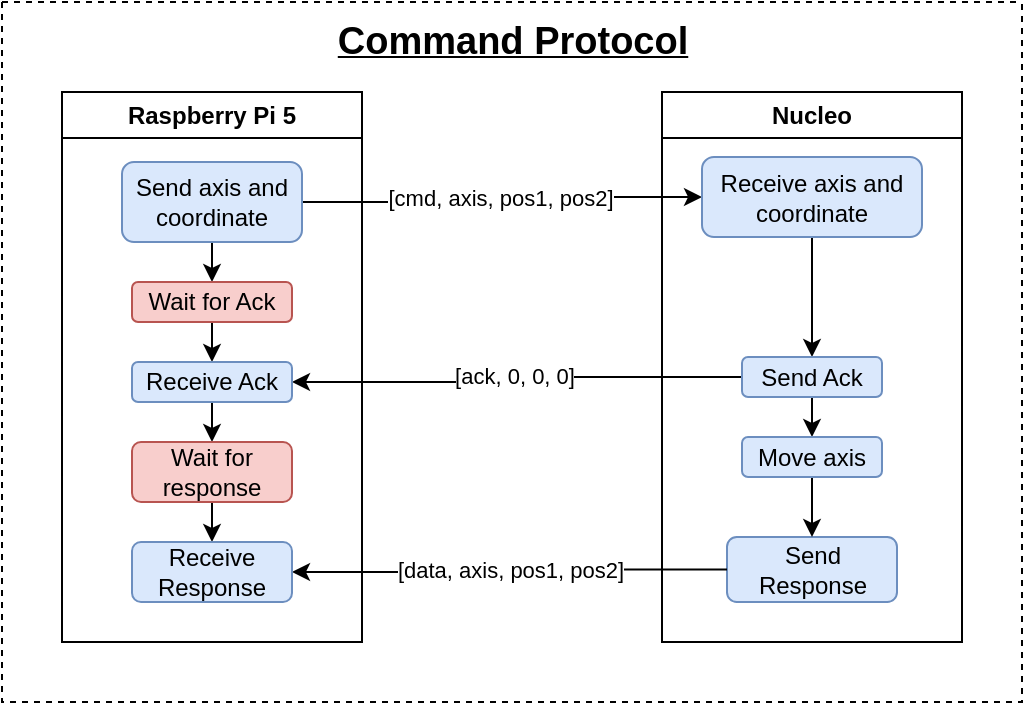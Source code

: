 <mxfile version="24.8.4">
  <diagram id="eYNzjvLGSIcZdauwiKQk" name="Page-1">
    <mxGraphModel dx="1434" dy="858" grid="1" gridSize="10" guides="1" tooltips="1" connect="1" arrows="1" fold="1" page="1" pageScale="1" pageWidth="850" pageHeight="1100" math="0" shadow="0">
      <root>
        <mxCell id="0" />
        <mxCell id="1" parent="0" />
        <mxCell id="KxbTWqHgd2pm1oiI6Raj-2" value="Raspberry Pi 5" style="swimlane;whiteSpace=wrap;html=1;container=0;" vertex="1" parent="1">
          <mxGeometry x="190" y="145" width="150" height="275" as="geometry" />
        </mxCell>
        <mxCell id="KxbTWqHgd2pm1oiI6Raj-3" value="Nucleo" style="swimlane;whiteSpace=wrap;html=1;container=0;" vertex="1" parent="1">
          <mxGeometry x="490" y="145" width="150" height="275" as="geometry" />
        </mxCell>
        <mxCell id="KxbTWqHgd2pm1oiI6Raj-4" value="Send Response" style="rounded=1;whiteSpace=wrap;html=1;fillColor=#dae8fc;strokeColor=#6c8ebf;" vertex="1" parent="KxbTWqHgd2pm1oiI6Raj-3">
          <mxGeometry x="32.5" y="222.5" width="85" height="32.5" as="geometry" />
        </mxCell>
        <mxCell id="KxbTWqHgd2pm1oiI6Raj-5" style="edgeStyle=orthogonalEdgeStyle;rounded=0;orthogonalLoop=1;jettySize=auto;html=1;exitX=1;exitY=0.5;exitDx=0;exitDy=0;entryX=0;entryY=0.5;entryDx=0;entryDy=0;" edge="1" parent="1" source="KxbTWqHgd2pm1oiI6Raj-12" target="KxbTWqHgd2pm1oiI6Raj-21">
          <mxGeometry relative="1" as="geometry" />
        </mxCell>
        <mxCell id="KxbTWqHgd2pm1oiI6Raj-6" value="[cmd, axis, pos1, pos2]" style="edgeLabel;html=1;align=center;verticalAlign=middle;resizable=0;points=[];" vertex="1" connectable="0" parent="KxbTWqHgd2pm1oiI6Raj-5">
          <mxGeometry x="0.093" y="-1" relative="1" as="geometry">
            <mxPoint x="-9" y="-1" as="offset" />
          </mxGeometry>
        </mxCell>
        <mxCell id="KxbTWqHgd2pm1oiI6Raj-7" style="edgeStyle=orthogonalEdgeStyle;rounded=0;orthogonalLoop=1;jettySize=auto;html=1;exitX=0;exitY=0.5;exitDx=0;exitDy=0;entryX=1;entryY=0.5;entryDx=0;entryDy=0;" edge="1" parent="1" source="KxbTWqHgd2pm1oiI6Raj-23" target="KxbTWqHgd2pm1oiI6Raj-16">
          <mxGeometry relative="1" as="geometry" />
        </mxCell>
        <mxCell id="KxbTWqHgd2pm1oiI6Raj-8" value="[ack, 0, 0, 0]" style="edgeLabel;html=1;align=center;verticalAlign=middle;resizable=0;points=[];" vertex="1" connectable="0" parent="KxbTWqHgd2pm1oiI6Raj-7">
          <mxGeometry x="0.004" relative="1" as="geometry">
            <mxPoint x="-2" y="-2" as="offset" />
          </mxGeometry>
        </mxCell>
        <mxCell id="KxbTWqHgd2pm1oiI6Raj-9" style="edgeStyle=orthogonalEdgeStyle;rounded=0;orthogonalLoop=1;jettySize=auto;html=1;exitX=0;exitY=0.5;exitDx=0;exitDy=0;entryX=1;entryY=0.5;entryDx=0;entryDy=0;" edge="1" parent="1" source="KxbTWqHgd2pm1oiI6Raj-4" target="KxbTWqHgd2pm1oiI6Raj-19">
          <mxGeometry relative="1" as="geometry" />
        </mxCell>
        <mxCell id="KxbTWqHgd2pm1oiI6Raj-10" value="[data, axis, pos1, pos2]" style="edgeLabel;html=1;align=center;verticalAlign=middle;resizable=0;points=[];" vertex="1" connectable="0" parent="KxbTWqHgd2pm1oiI6Raj-9">
          <mxGeometry x="-0.031" y="-1" relative="1" as="geometry">
            <mxPoint x="-3" y="1" as="offset" />
          </mxGeometry>
        </mxCell>
        <mxCell id="KxbTWqHgd2pm1oiI6Raj-11" style="edgeStyle=orthogonalEdgeStyle;rounded=0;orthogonalLoop=1;jettySize=auto;html=1;exitX=0.5;exitY=1;exitDx=0;exitDy=0;entryX=0.5;entryY=0;entryDx=0;entryDy=0;" edge="1" parent="1" source="KxbTWqHgd2pm1oiI6Raj-12" target="KxbTWqHgd2pm1oiI6Raj-14">
          <mxGeometry relative="1" as="geometry" />
        </mxCell>
        <mxCell id="KxbTWqHgd2pm1oiI6Raj-12" value="Send axis and coordinate" style="rounded=1;whiteSpace=wrap;html=1;fillColor=#dae8fc;strokeColor=#6c8ebf;" vertex="1" parent="1">
          <mxGeometry x="220" y="180" width="90" height="40" as="geometry" />
        </mxCell>
        <mxCell id="KxbTWqHgd2pm1oiI6Raj-13" style="edgeStyle=orthogonalEdgeStyle;rounded=0;orthogonalLoop=1;jettySize=auto;html=1;exitX=0.5;exitY=1;exitDx=0;exitDy=0;entryX=0.5;entryY=0;entryDx=0;entryDy=0;" edge="1" parent="1" source="KxbTWqHgd2pm1oiI6Raj-14" target="KxbTWqHgd2pm1oiI6Raj-16">
          <mxGeometry relative="1" as="geometry" />
        </mxCell>
        <mxCell id="KxbTWqHgd2pm1oiI6Raj-14" value="Wait for Ack" style="rounded=1;whiteSpace=wrap;html=1;fillColor=#f8cecc;strokeColor=#b85450;" vertex="1" parent="1">
          <mxGeometry x="225" y="240" width="80" height="20" as="geometry" />
        </mxCell>
        <mxCell id="KxbTWqHgd2pm1oiI6Raj-15" style="edgeStyle=orthogonalEdgeStyle;rounded=0;orthogonalLoop=1;jettySize=auto;html=1;exitX=0.5;exitY=1;exitDx=0;exitDy=0;entryX=0.5;entryY=0;entryDx=0;entryDy=0;" edge="1" parent="1" source="KxbTWqHgd2pm1oiI6Raj-16" target="KxbTWqHgd2pm1oiI6Raj-18">
          <mxGeometry relative="1" as="geometry" />
        </mxCell>
        <mxCell id="KxbTWqHgd2pm1oiI6Raj-16" value="Receive Ack" style="rounded=1;whiteSpace=wrap;html=1;fillColor=#dae8fc;strokeColor=#6c8ebf;" vertex="1" parent="1">
          <mxGeometry x="225" y="280" width="80" height="20" as="geometry" />
        </mxCell>
        <mxCell id="KxbTWqHgd2pm1oiI6Raj-17" style="edgeStyle=orthogonalEdgeStyle;rounded=0;orthogonalLoop=1;jettySize=auto;html=1;exitX=0.5;exitY=1;exitDx=0;exitDy=0;entryX=0.5;entryY=0;entryDx=0;entryDy=0;" edge="1" parent="1" source="KxbTWqHgd2pm1oiI6Raj-18" target="KxbTWqHgd2pm1oiI6Raj-19">
          <mxGeometry relative="1" as="geometry" />
        </mxCell>
        <mxCell id="KxbTWqHgd2pm1oiI6Raj-18" value="Wait for response" style="rounded=1;whiteSpace=wrap;html=1;fillColor=#f8cecc;strokeColor=#b85450;" vertex="1" parent="1">
          <mxGeometry x="225" y="320" width="80" height="30" as="geometry" />
        </mxCell>
        <mxCell id="KxbTWqHgd2pm1oiI6Raj-19" value="Receive Response" style="rounded=1;whiteSpace=wrap;html=1;fillColor=#dae8fc;strokeColor=#6c8ebf;" vertex="1" parent="1">
          <mxGeometry x="225" y="370" width="80" height="30" as="geometry" />
        </mxCell>
        <mxCell id="KxbTWqHgd2pm1oiI6Raj-20" style="edgeStyle=orthogonalEdgeStyle;rounded=0;orthogonalLoop=1;jettySize=auto;html=1;exitX=0.5;exitY=1;exitDx=0;exitDy=0;entryX=0.5;entryY=0;entryDx=0;entryDy=0;" edge="1" parent="1" source="KxbTWqHgd2pm1oiI6Raj-21" target="KxbTWqHgd2pm1oiI6Raj-23">
          <mxGeometry relative="1" as="geometry" />
        </mxCell>
        <mxCell id="KxbTWqHgd2pm1oiI6Raj-21" value="Receive axis and coordinate" style="rounded=1;whiteSpace=wrap;html=1;fillColor=#dae8fc;strokeColor=#6c8ebf;" vertex="1" parent="1">
          <mxGeometry x="510" y="177.5" width="110" height="40" as="geometry" />
        </mxCell>
        <mxCell id="KxbTWqHgd2pm1oiI6Raj-22" style="edgeStyle=orthogonalEdgeStyle;rounded=0;orthogonalLoop=1;jettySize=auto;html=1;exitX=0.5;exitY=1;exitDx=0;exitDy=0;entryX=0.5;entryY=0;entryDx=0;entryDy=0;" edge="1" parent="1" source="KxbTWqHgd2pm1oiI6Raj-23" target="KxbTWqHgd2pm1oiI6Raj-25">
          <mxGeometry relative="1" as="geometry" />
        </mxCell>
        <mxCell id="KxbTWqHgd2pm1oiI6Raj-23" value="Send Ack" style="rounded=1;whiteSpace=wrap;html=1;fillColor=#dae8fc;strokeColor=#6c8ebf;" vertex="1" parent="1">
          <mxGeometry x="530" y="277.5" width="70" height="20" as="geometry" />
        </mxCell>
        <mxCell id="KxbTWqHgd2pm1oiI6Raj-24" style="edgeStyle=orthogonalEdgeStyle;rounded=0;orthogonalLoop=1;jettySize=auto;html=1;exitX=0.5;exitY=1;exitDx=0;exitDy=0;entryX=0.5;entryY=0;entryDx=0;entryDy=0;" edge="1" parent="1" source="KxbTWqHgd2pm1oiI6Raj-25" target="KxbTWqHgd2pm1oiI6Raj-4">
          <mxGeometry relative="1" as="geometry" />
        </mxCell>
        <mxCell id="KxbTWqHgd2pm1oiI6Raj-25" value="Move axis" style="rounded=1;whiteSpace=wrap;html=1;fillColor=#dae8fc;strokeColor=#6c8ebf;" vertex="1" parent="1">
          <mxGeometry x="530" y="317.5" width="70" height="20" as="geometry" />
        </mxCell>
        <mxCell id="KxbTWqHgd2pm1oiI6Raj-26" value="" style="swimlane;startSize=0;dashed=1;" vertex="1" parent="1">
          <mxGeometry x="160" y="100" width="510" height="350" as="geometry" />
        </mxCell>
        <mxCell id="KxbTWqHgd2pm1oiI6Raj-27" value="&lt;b&gt;&lt;u&gt;&lt;font style=&quot;font-size: 19px;&quot;&gt;Command Protocol&lt;/font&gt;&lt;/u&gt;&lt;/b&gt;" style="text;html=1;align=center;verticalAlign=middle;resizable=0;points=[];autosize=1;strokeColor=none;fillColor=none;" vertex="1" parent="KxbTWqHgd2pm1oiI6Raj-26">
          <mxGeometry x="155" width="200" height="40" as="geometry" />
        </mxCell>
      </root>
    </mxGraphModel>
  </diagram>
</mxfile>
